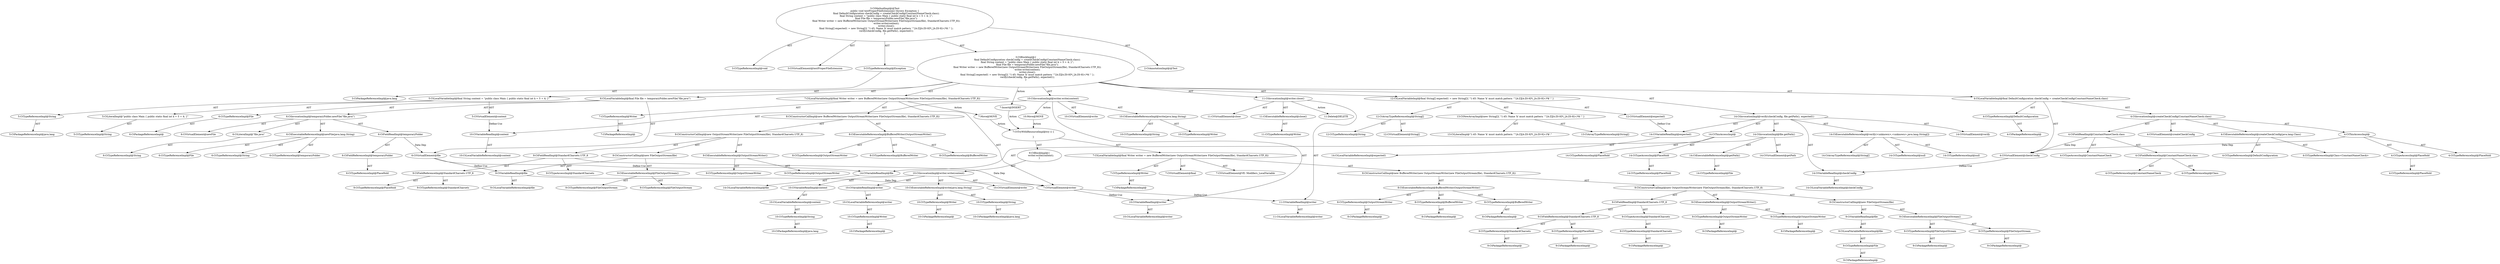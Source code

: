 digraph "testProperFileExtension#?" {
0 [label="3:CtTypeReferenceImpl@void" shape=ellipse]
1 [label="3:CtVirtualElement@testProperFileExtension" shape=ellipse]
2 [label="3:CtTypeReferenceImpl@Exception" shape=ellipse]
3 [label="3:CtPackageReferenceImpl@java.lang" shape=ellipse]
4 [label="4:CtTypeReferenceImpl@DefaultConfiguration" shape=ellipse]
5 [label="4:CtPackageReferenceImpl@" shape=ellipse]
6 [label="4:CtExecutableReferenceImpl@createCheckConfig(java.lang.Class)" shape=ellipse]
7 [label="4:CtTypeReferenceImpl@DefaultConfiguration" shape=ellipse]
8 [label="4:CtTypeReferenceImpl@Class<ConstantNameCheck>" shape=ellipse]
9 [label="4:CtVirtualElement@createCheckConfig" shape=ellipse]
10 [label="4:CtTypeAccessImpl@PlaceHold" shape=ellipse]
11 [label="4:CtTypeReferenceImpl@PlaceHold" shape=ellipse]
12 [label="4:CtThisAccessImpl@" shape=ellipse]
13 [label="4:CtTypeReferenceImpl@PlaceHold" shape=ellipse]
14 [label="4:CtFieldReferenceImpl@ConstantNameCheck.class" shape=ellipse]
15 [label="4:CtTypeReferenceImpl@ConstantNameCheck" shape=ellipse]
16 [label="4:CtTypeReferenceImpl@Class" shape=ellipse]
17 [label="4:CtFieldReadImpl@ConstantNameCheck.class" shape=ellipse]
18 [label="4:CtTypeAccessImpl@ConstantNameCheck" shape=ellipse]
19 [label="4:CtInvocationImpl@createCheckConfig(ConstantNameCheck.class)" shape=ellipse]
20 [label="4:CtVirtualElement@checkConfig" shape=ellipse]
21 [label="4:CtLocalVariableImpl@final DefaultConfiguration checkConfig = createCheckConfig(ConstantNameCheck.class)" shape=ellipse]
22 [label="5:CtTypeReferenceImpl@String" shape=ellipse]
23 [label="5:CtPackageReferenceImpl@java.lang" shape=ellipse]
24 [label="5:CtLiteralImpl@\"public class Main \{ public static final int k = 5 + 4; \}\"" shape=ellipse]
25 [label="5:CtTypeReferenceImpl@String" shape=ellipse]
26 [label="5:CtVirtualElement@content" shape=ellipse]
27 [label="5:CtLocalVariableImpl@final String content = \"public class Main \{ public static final int k = 5 + 4; \}\"" shape=ellipse]
28 [label="6:CtTypeReferenceImpl@File" shape=ellipse]
29 [label="6:CtPackageReferenceImpl@" shape=ellipse]
30 [label="6:CtExecutableReferenceImpl@newFile(java.lang.String)" shape=ellipse]
31 [label="6:CtTypeReferenceImpl@temporaryFolder" shape=ellipse]
32 [label="6:CtTypeReferenceImpl@File" shape=ellipse]
33 [label="6:CtTypeReferenceImpl@String" shape=ellipse]
34 [label="6:CtVirtualElement@newFile" shape=ellipse]
35 [label="6:CtFieldReferenceImpl@temporaryFolder" shape=ellipse]
36 [label="6:CtTypeReferenceImpl@PlaceHold" shape=ellipse]
37 [label="6:CtFieldReadImpl@temporaryFolder" shape=ellipse]
38 [label="6:CtLiteralImpl@\"file.java\"" shape=ellipse]
39 [label="6:CtTypeReferenceImpl@String" shape=ellipse]
40 [label="6:CtInvocationImpl@temporaryFolder.newFile(\"file.java\")" shape=ellipse]
41 [label="6:CtVirtualElement@file" shape=ellipse]
42 [label="6:CtLocalVariableImpl@final File file = temporaryFolder.newFile(\"file.java\")" shape=ellipse]
43 [label="7:CtTypeReferenceImpl@Writer" shape=ellipse]
44 [label="7:CtPackageReferenceImpl@" shape=ellipse]
45 [label="8:CtExecutableReferenceImpl@BufferedWriter(OutputStreamWriter)" shape=ellipse]
46 [label="8:CtTypeReferenceImpl@BufferedWriter" shape=ellipse]
47 [label="8:CtTypeReferenceImpl@BufferedWriter" shape=ellipse]
48 [label="8:CtTypeReferenceImpl@OutputStreamWriter" shape=ellipse]
49 [label="9:CtExecutableReferenceImpl@OutputStreamWriter()" shape=ellipse]
50 [label="9:CtTypeReferenceImpl@OutputStreamWriter" shape=ellipse]
51 [label="9:CtTypeReferenceImpl@OutputStreamWriter" shape=ellipse]
52 [label="9:CtExecutableReferenceImpl@FileOutputStream()" shape=ellipse]
53 [label="9:CtTypeReferenceImpl@FileOutputStream" shape=ellipse]
54 [label="9:CtTypeReferenceImpl@FileOutputStream" shape=ellipse]
55 [label="9:CtVariableReadImpl@file" shape=ellipse]
56 [label="9:CtLocalVariableReferenceImpl@file" shape=ellipse]
57 [label="9:CtConstructorCallImpl@new FileOutputStream(file)" shape=ellipse]
58 [label="9:CtFieldReferenceImpl@StandardCharsets.UTF_8" shape=ellipse]
59 [label="9:CtTypeReferenceImpl@StandardCharsets" shape=ellipse]
60 [label="9:CtTypeReferenceImpl@PlaceHold" shape=ellipse]
61 [label="9:CtFieldReadImpl@StandardCharsets.UTF_8" shape=ellipse]
62 [label="9:CtTypeAccessImpl@StandardCharsets" shape=ellipse]
63 [label="9:CtConstructorCallImpl@new OutputStreamWriter(new FileOutputStream(file), StandardCharsets.UTF_8)" shape=ellipse]
64 [label="8:CtConstructorCallImpl@new BufferedWriter(new OutputStreamWriter(new FileOutputStream(file), StandardCharsets.UTF_8))" shape=ellipse]
65 [label="7:CtVirtualElement@writer" shape=ellipse]
66 [label="7:CtLocalVariableImpl@final Writer writer = new BufferedWriter(new OutputStreamWriter(new FileOutputStream(file), StandardCharsets.UTF_8))" shape=ellipse]
67 [label="10:CtExecutableReferenceImpl@write(java.lang.String)" shape=ellipse]
68 [label="10:CtTypeReferenceImpl@Writer" shape=ellipse]
69 [label="10:CtTypeReferenceImpl@String" shape=ellipse]
70 [label="10:CtVirtualElement@write" shape=ellipse]
71 [label="10:CtVariableReadImpl@writer" shape=ellipse]
72 [label="10:CtLocalVariableReferenceImpl@writer" shape=ellipse]
73 [label="10:CtVariableReadImpl@content" shape=ellipse]
74 [label="10:CtLocalVariableReferenceImpl@content" shape=ellipse]
75 [label="10:CtInvocationImpl@writer.write(content)" shape=ellipse]
76 [label="11:CtExecutableReferenceImpl@close()" shape=ellipse]
77 [label="11:CtTypeReferenceImpl@Writer" shape=ellipse]
78 [label="11:CtVirtualElement@close" shape=ellipse]
79 [label="11:CtVariableReadImpl@writer" shape=ellipse]
80 [label="11:CtLocalVariableReferenceImpl@writer" shape=ellipse]
81 [label="11:CtInvocationImpl@writer.close()" shape=ellipse]
82 [label="12:CtVirtualElement@String[]" shape=ellipse]
83 [label="12:CtArrayTypeReferenceImpl@String[]" shape=ellipse]
84 [label="12:CtTypeReferenceImpl@String" shape=ellipse]
85 [label="13:CtNewArrayImpl@new String[]\{ \"1:45: Name 'k' must match pattern '^[A-Z][A-Z0-9]*(_[A-Z0-9]+)*$'.\" \}" shape=ellipse]
86 [label="13:CtArrayTypeReferenceImpl@String[]" shape=ellipse]
87 [label="13:CtLiteralImpl@\"1:45: Name 'k' must match pattern '^[A-Z][A-Z0-9]*(_[A-Z0-9]+)*$'.\"" shape=ellipse]
88 [label="12:CtVirtualElement@expected1" shape=ellipse]
89 [label="12:CtLocalVariableImpl@final String[] expected1 = new String[]\{ \"1:45: Name 'k' must match pattern '^[A-Z][A-Z0-9]*(_[A-Z0-9]+)*$'.\" \}" shape=ellipse]
90 [label="14:CtExecutableReferenceImpl@verify(<unknown>,<unknown>,java.lang.String[])" shape=ellipse]
91 [label="14:CtTypeReferenceImpl@null" shape=ellipse]
92 [label="14:CtTypeReferenceImpl@null" shape=ellipse]
93 [label="14:CtArrayTypeReferenceImpl@String[]" shape=ellipse]
94 [label="14:CtVirtualElement@verify" shape=ellipse]
95 [label="14:CtTypeAccessImpl@PlaceHold" shape=ellipse]
96 [label="14:CtTypeReferenceImpl@PlaceHold" shape=ellipse]
97 [label="14:CtThisAccessImpl@" shape=ellipse]
98 [label="14:CtTypeReferenceImpl@PlaceHold" shape=ellipse]
99 [label="14:CtVariableReadImpl@checkConfig" shape=ellipse]
100 [label="14:CtLocalVariableReferenceImpl@checkConfig" shape=ellipse]
101 [label="14:CtExecutableReferenceImpl@getPath()" shape=ellipse]
102 [label="14:CtTypeReferenceImpl@File" shape=ellipse]
103 [label="14:CtVirtualElement@getPath" shape=ellipse]
104 [label="14:CtVariableReadImpl@file" shape=ellipse]
105 [label="14:CtLocalVariableReferenceImpl@file" shape=ellipse]
106 [label="14:CtInvocationImpl@file.getPath()" shape=ellipse]
107 [label="14:CtVariableReadImpl@expected1" shape=ellipse]
108 [label="14:CtLocalVariableReferenceImpl@expected1" shape=ellipse]
109 [label="14:CtInvocationImpl@verify(checkConfig, file.getPath(), expected1)" shape=ellipse]
110 [label="3:CtBlockImpl@\{
    final DefaultConfiguration checkConfig = createCheckConfig(ConstantNameCheck.class);
    final String content = \"public class Main \{ public static final int k = 5 + 4; \}\";
    final File file = temporaryFolder.newFile(\"file.java\");
    final Writer writer = new BufferedWriter(new OutputStreamWriter(new FileOutputStream(file), StandardCharsets.UTF_8));
    writer.write(content);
    writer.close();
    final String[] expected1 = new String[]\{ \"1:45: Name 'k' must match pattern '^[A-Z][A-Z0-9]*(_[A-Z0-9]+)*$'.\" \};
    verify(checkConfig, file.getPath(), expected1);
\}" shape=ellipse]
111 [label="3:CtMethodImpl@@Test
public void testProperFileExtension() throws Exception \{
    final DefaultConfiguration checkConfig = createCheckConfig(ConstantNameCheck.class);
    final String content = \"public class Main \{ public static final int k = 5 + 4; \}\";
    final File file = temporaryFolder.newFile(\"file.java\");
    final Writer writer = new BufferedWriter(new OutputStreamWriter(new FileOutputStream(file), StandardCharsets.UTF_8));
    writer.write(content);
    writer.close();
    final String[] expected1 = new String[]\{ \"1:45: Name 'k' must match pattern '^[A-Z][A-Z0-9]*(_[A-Z0-9]+)*$'.\" \};
    verify(checkConfig, file.getPath(), expected1);
\}" shape=ellipse]
112 [label="2:CtAnnotationImpl@@Test" shape=ellipse]
113 [label="11:Delete@DELETE" shape=ellipse]
114 [label="7:Insert@INSERT" shape=ellipse]
115 [label="7:CtPackageReferenceImpl@" shape=ellipse]
116 [label="7:CtTypeReferenceImpl@Writer" shape=ellipse]
117 [label="8:CtPackageReferenceImpl@" shape=ellipse]
118 [label="8:CtTypeReferenceImpl@BufferedWriter" shape=ellipse]
119 [label="8:CtPackageReferenceImpl@" shape=ellipse]
120 [label="8:CtTypeReferenceImpl@BufferedWriter" shape=ellipse]
121 [label="8:CtPackageReferenceImpl@" shape=ellipse]
122 [label="8:CtTypeReferenceImpl@OutputStreamWriter" shape=ellipse]
123 [label="8:CtExecutableReferenceImpl@BufferedWriter(OutputStreamWriter)" shape=ellipse]
124 [label="9:CtPackageReferenceImpl@" shape=ellipse]
125 [label="9:CtTypeReferenceImpl@OutputStreamWriter" shape=ellipse]
126 [label="9:CtPackageReferenceImpl@" shape=ellipse]
127 [label="9:CtTypeReferenceImpl@OutputStreamWriter" shape=ellipse]
128 [label="9:CtExecutableReferenceImpl@OutputStreamWriter()" shape=ellipse]
129 [label="9:CtPackageReferenceImpl@" shape=ellipse]
130 [label="9:CtTypeReferenceImpl@FileOutputStream" shape=ellipse]
131 [label="9:CtPackageReferenceImpl@" shape=ellipse]
132 [label="9:CtTypeReferenceImpl@FileOutputStream" shape=ellipse]
133 [label="9:CtExecutableReferenceImpl@FileOutputStream()" shape=ellipse]
134 [label="9:CtPackageReferenceImpl@" shape=ellipse]
135 [label="9:CtTypeReferenceImpl@File" shape=ellipse]
136 [label="9:CtLocalVariableReferenceImpl@file" shape=ellipse]
137 [label="9:CtVariableReadImpl@file" shape=ellipse]
138 [label="9:CtConstructorCallImpl@new FileOutputStream(file)" shape=ellipse]
139 [label="9:CtPackageReferenceImpl@" shape=ellipse]
140 [label="9:CtTypeReferenceImpl@StandardCharsets" shape=ellipse]
141 [label="9:CtTypeAccessImpl@StandardCharsets" shape=ellipse]
142 [label="9:CtPackageReferenceImpl@" shape=ellipse]
143 [label="9:CtTypeReferenceImpl@StandardCharsets" shape=ellipse]
144 [label="9:CtPackageReferenceImpl@" shape=ellipse]
145 [label="9:CtTypeReferenceImpl@PlaceHold" shape=ellipse]
146 [label="9:CtFieldReferenceImpl@StandardCharsets.UTF_8" shape=ellipse]
147 [label="9:CtFieldReadImpl@StandardCharsets.UTF_8" shape=ellipse]
148 [label="9:CtConstructorCallImpl@new OutputStreamWriter(new FileOutputStream(file), StandardCharsets.UTF_8)" shape=ellipse]
149 [label="8:CtConstructorCallImpl@new BufferedWriter(new OutputStreamWriter(new FileOutputStream(file), StandardCharsets.UTF_8))" shape=ellipse]
150 [label="7:CtLocalVariableImpl@final Writer writer = new BufferedWriter(new OutputStreamWriter(new FileOutputStream(file), StandardCharsets.UTF_8))" shape=ellipse]
151 [label="7:CtVirtualElement@final" shape=ellipse]
152 [label="7:CtVirtualElement@VE: Modifiers_LocalVariable" shape=ellipse]
153 [label="10:CtPackageReferenceImpl@" shape=ellipse]
154 [label="10:CtTypeReferenceImpl@Writer" shape=ellipse]
155 [label="10:CtLocalVariableReferenceImpl@writer" shape=ellipse]
156 [label="10:CtVariableReadImpl@writer" shape=ellipse]
157 [label="10:CtPackageReferenceImpl@" shape=ellipse]
158 [label="10:CtTypeReferenceImpl@Writer" shape=ellipse]
159 [label="10:CtPackageReferenceImpl@java.lang" shape=ellipse]
160 [label="10:CtTypeReferenceImpl@String" shape=ellipse]
161 [label="10:CtExecutableReferenceImpl@write(java.lang.String)" shape=ellipse]
162 [label="10:CtPackageReferenceImpl@java.lang" shape=ellipse]
163 [label="10:CtTypeReferenceImpl@String" shape=ellipse]
164 [label="10:CtLocalVariableReferenceImpl@content" shape=ellipse]
165 [label="10:CtVariableReadImpl@content" shape=ellipse]
166 [label="10:CtInvocationImpl@writer.write(content)" shape=ellipse]
167 [label="10:CtVirtualElement@write" shape=ellipse]
168 [label="9:CtBlockImpl@\{
    writer.write(content);
\}" shape=ellipse]
169 [label="7:CtTryWithResourceImpl@try () \{

\}" shape=ellipse]
170 [label="7:Move@MOVE" shape=ellipse]
171 [label="10:Move@MOVE" shape=ellipse]
2 -> 3 [label="AST"];
4 -> 5 [label="AST"];
6 -> 7 [label="AST"];
6 -> 8 [label="AST"];
10 -> 11 [label="AST"];
12 -> 13 [label="AST"];
12 -> 10 [label="AST"];
12 -> 20 [label="Data Dep"];
14 -> 15 [label="AST"];
14 -> 16 [label="AST"];
17 -> 18 [label="AST"];
17 -> 14 [label="AST"];
17 -> 20 [label="Data Dep"];
19 -> 9 [label="AST"];
19 -> 12 [label="AST"];
19 -> 6 [label="AST"];
19 -> 17 [label="AST"];
20 -> 99 [label="Define-Use"];
21 -> 20 [label="AST"];
21 -> 4 [label="AST"];
21 -> 19 [label="AST"];
22 -> 23 [label="AST"];
24 -> 25 [label="AST"];
26 -> 73 [label="Define-Use"];
27 -> 26 [label="AST"];
27 -> 22 [label="AST"];
27 -> 24 [label="AST"];
28 -> 29 [label="AST"];
30 -> 31 [label="AST"];
30 -> 32 [label="AST"];
30 -> 33 [label="AST"];
35 -> 36 [label="AST"];
37 -> 35 [label="AST"];
37 -> 41 [label="Data Dep"];
38 -> 39 [label="AST"];
40 -> 34 [label="AST"];
40 -> 37 [label="AST"];
40 -> 30 [label="AST"];
40 -> 38 [label="AST"];
41 -> 55 [label="Define-Use"];
41 -> 104 [label="Define-Use"];
42 -> 41 [label="AST"];
42 -> 28 [label="AST"];
42 -> 40 [label="AST"];
43 -> 44 [label="AST"];
45 -> 46 [label="AST"];
45 -> 47 [label="AST"];
45 -> 48 [label="AST"];
49 -> 50 [label="AST"];
49 -> 51 [label="AST"];
52 -> 53 [label="AST"];
52 -> 54 [label="AST"];
55 -> 56 [label="AST"];
55 -> 65 [label="Data Dep"];
57 -> 52 [label="AST"];
57 -> 55 [label="AST"];
58 -> 59 [label="AST"];
58 -> 60 [label="AST"];
61 -> 62 [label="AST"];
61 -> 58 [label="AST"];
61 -> 65 [label="Data Dep"];
63 -> 49 [label="AST"];
63 -> 57 [label="AST"];
63 -> 61 [label="AST"];
64 -> 45 [label="AST"];
64 -> 63 [label="AST"];
65 -> 71 [label="Define-Use"];
65 -> 79 [label="Define-Use"];
66 -> 65 [label="AST"];
66 -> 43 [label="AST"];
66 -> 64 [label="AST"];
66 -> 170 [label="Action"];
67 -> 68 [label="AST"];
67 -> 69 [label="AST"];
71 -> 72 [label="AST"];
73 -> 74 [label="AST"];
75 -> 70 [label="AST"];
75 -> 71 [label="AST"];
75 -> 67 [label="AST"];
75 -> 73 [label="AST"];
75 -> 171 [label="Action"];
76 -> 77 [label="AST"];
79 -> 80 [label="AST"];
81 -> 78 [label="AST"];
81 -> 79 [label="AST"];
81 -> 76 [label="AST"];
81 -> 113 [label="Action"];
83 -> 82 [label="AST"];
83 -> 84 [label="AST"];
85 -> 86 [label="AST"];
85 -> 87 [label="AST"];
88 -> 107 [label="Define-Use"];
89 -> 88 [label="AST"];
89 -> 83 [label="AST"];
89 -> 85 [label="AST"];
90 -> 91 [label="AST"];
90 -> 92 [label="AST"];
90 -> 93 [label="AST"];
95 -> 96 [label="AST"];
97 -> 98 [label="AST"];
97 -> 95 [label="AST"];
99 -> 100 [label="AST"];
101 -> 102 [label="AST"];
104 -> 105 [label="AST"];
106 -> 103 [label="AST"];
106 -> 104 [label="AST"];
106 -> 101 [label="AST"];
107 -> 108 [label="AST"];
109 -> 94 [label="AST"];
109 -> 97 [label="AST"];
109 -> 90 [label="AST"];
109 -> 99 [label="AST"];
109 -> 106 [label="AST"];
109 -> 107 [label="AST"];
110 -> 21 [label="AST"];
110 -> 27 [label="AST"];
110 -> 42 [label="AST"];
110 -> 66 [label="AST"];
110 -> 75 [label="AST"];
110 -> 81 [label="AST"];
110 -> 89 [label="AST"];
110 -> 109 [label="AST"];
110 -> 114 [label="Action"];
111 -> 1 [label="AST"];
111 -> 112 [label="AST"];
111 -> 0 [label="AST"];
111 -> 2 [label="AST"];
111 -> 110 [label="AST"];
114 -> 169 [label="Action"];
116 -> 115 [label="AST"];
118 -> 117 [label="AST"];
120 -> 119 [label="AST"];
122 -> 121 [label="AST"];
123 -> 118 [label="AST"];
123 -> 120 [label="AST"];
123 -> 122 [label="AST"];
125 -> 124 [label="AST"];
127 -> 126 [label="AST"];
128 -> 125 [label="AST"];
128 -> 127 [label="AST"];
130 -> 129 [label="AST"];
132 -> 131 [label="AST"];
133 -> 130 [label="AST"];
133 -> 132 [label="AST"];
135 -> 134 [label="AST"];
136 -> 135 [label="AST"];
137 -> 136 [label="AST"];
138 -> 133 [label="AST"];
138 -> 137 [label="AST"];
140 -> 139 [label="AST"];
141 -> 140 [label="AST"];
143 -> 142 [label="AST"];
145 -> 144 [label="AST"];
146 -> 143 [label="AST"];
146 -> 145 [label="AST"];
147 -> 141 [label="AST"];
147 -> 146 [label="AST"];
148 -> 128 [label="AST"];
148 -> 138 [label="AST"];
148 -> 147 [label="AST"];
149 -> 123 [label="AST"];
149 -> 148 [label="AST"];
150 -> 151 [label="AST"];
150 -> 152 [label="AST"];
150 -> 116 [label="AST"];
150 -> 149 [label="AST"];
154 -> 153 [label="AST"];
155 -> 154 [label="AST"];
156 -> 155 [label="AST"];
158 -> 157 [label="AST"];
160 -> 159 [label="AST"];
161 -> 158 [label="AST"];
161 -> 160 [label="AST"];
163 -> 162 [label="AST"];
164 -> 163 [label="AST"];
165 -> 164 [label="AST"];
166 -> 167 [label="AST"];
166 -> 156 [label="AST"];
166 -> 161 [label="AST"];
166 -> 165 [label="AST"];
168 -> 166 [label="AST"];
169 -> 150 [label="AST"];
169 -> 168 [label="AST"];
170 -> 169 [label="Action"];
171 -> 169 [label="Action"];
}